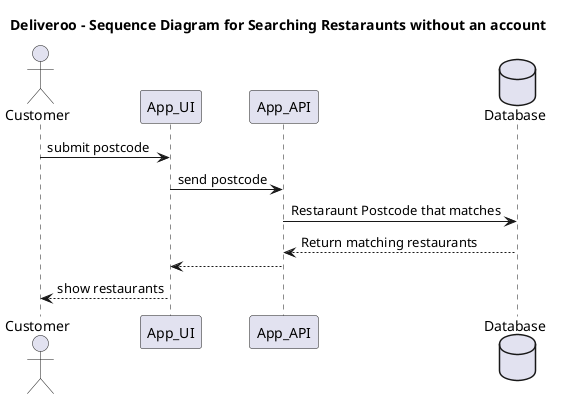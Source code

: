 @startuml Deliveroo

title "Deliveroo - Sequence Diagram for Searching Restaraunts without an account"

actor Customer


Customer -> App_UI : submit postcode 
App_UI -> App_API : send postcode


database Database

App_API -> Database : Restaraunt Postcode that matches

Database --> App_API : Return matching restaurants

App_API --> App_UI

App_UI --> Customer: show restaurants
@enduml